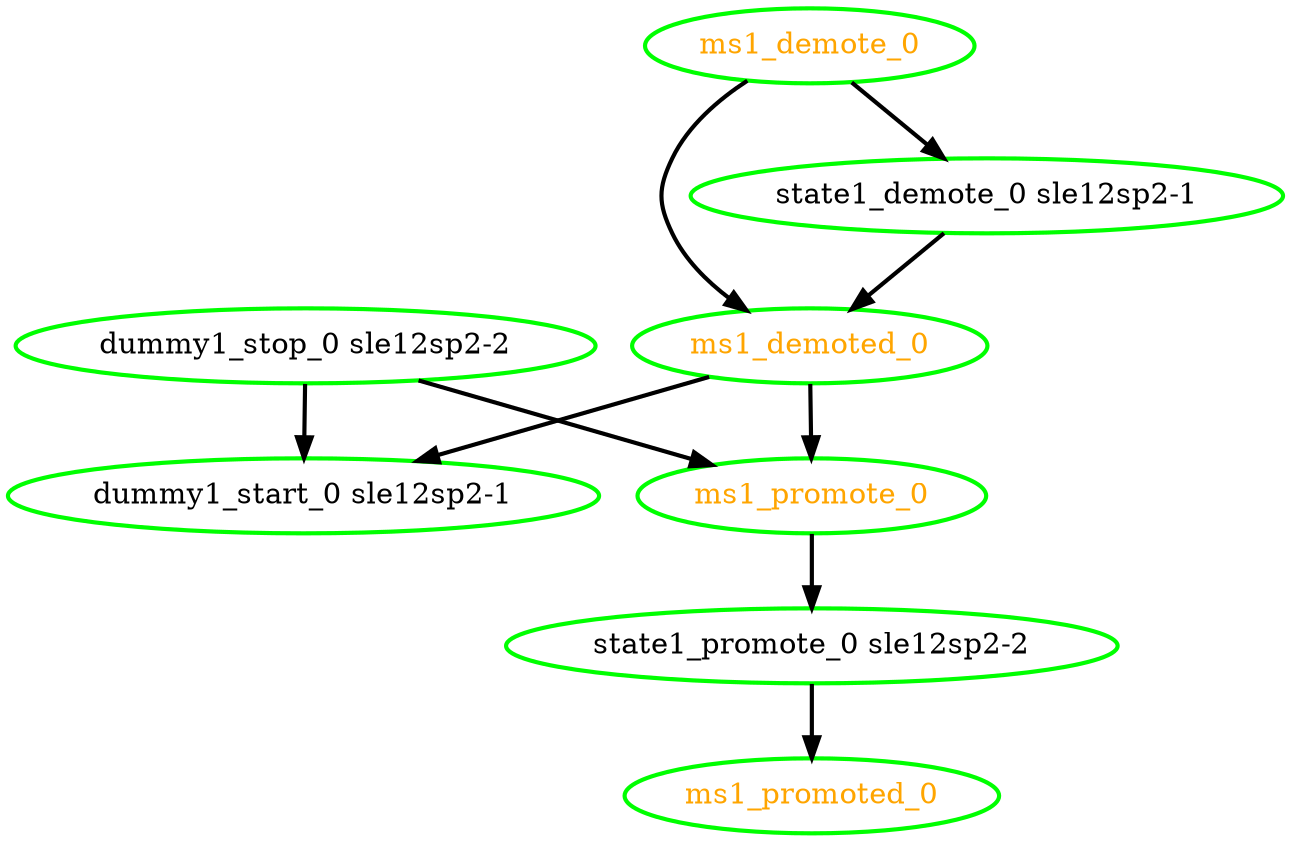  digraph "g" {
"dummy1_start_0 sle12sp2-1" [ style=bold color="green" fontcolor="black"]
"dummy1_stop_0 sle12sp2-2" -> "dummy1_start_0 sle12sp2-1" [ style = bold]
"dummy1_stop_0 sle12sp2-2" -> "ms1_promote_0" [ style = bold]
"dummy1_stop_0 sle12sp2-2" [ style=bold color="green" fontcolor="black"]
"ms1_demote_0" -> "ms1_demoted_0" [ style = bold]
"ms1_demote_0" -> "state1_demote_0 sle12sp2-1" [ style = bold]
"ms1_demote_0" [ style=bold color="green" fontcolor="orange"]
"ms1_demoted_0" -> "dummy1_start_0 sle12sp2-1" [ style = bold]
"ms1_demoted_0" -> "ms1_promote_0" [ style = bold]
"ms1_demoted_0" [ style=bold color="green" fontcolor="orange"]
"ms1_promote_0" -> "state1_promote_0 sle12sp2-2" [ style = bold]
"ms1_promote_0" [ style=bold color="green" fontcolor="orange"]
"ms1_promoted_0" [ style=bold color="green" fontcolor="orange"]
"state1_demote_0 sle12sp2-1" -> "ms1_demoted_0" [ style = bold]
"state1_demote_0 sle12sp2-1" [ style=bold color="green" fontcolor="black"]
"state1_promote_0 sle12sp2-2" -> "ms1_promoted_0" [ style = bold]
"state1_promote_0 sle12sp2-2" [ style=bold color="green" fontcolor="black"]
}
